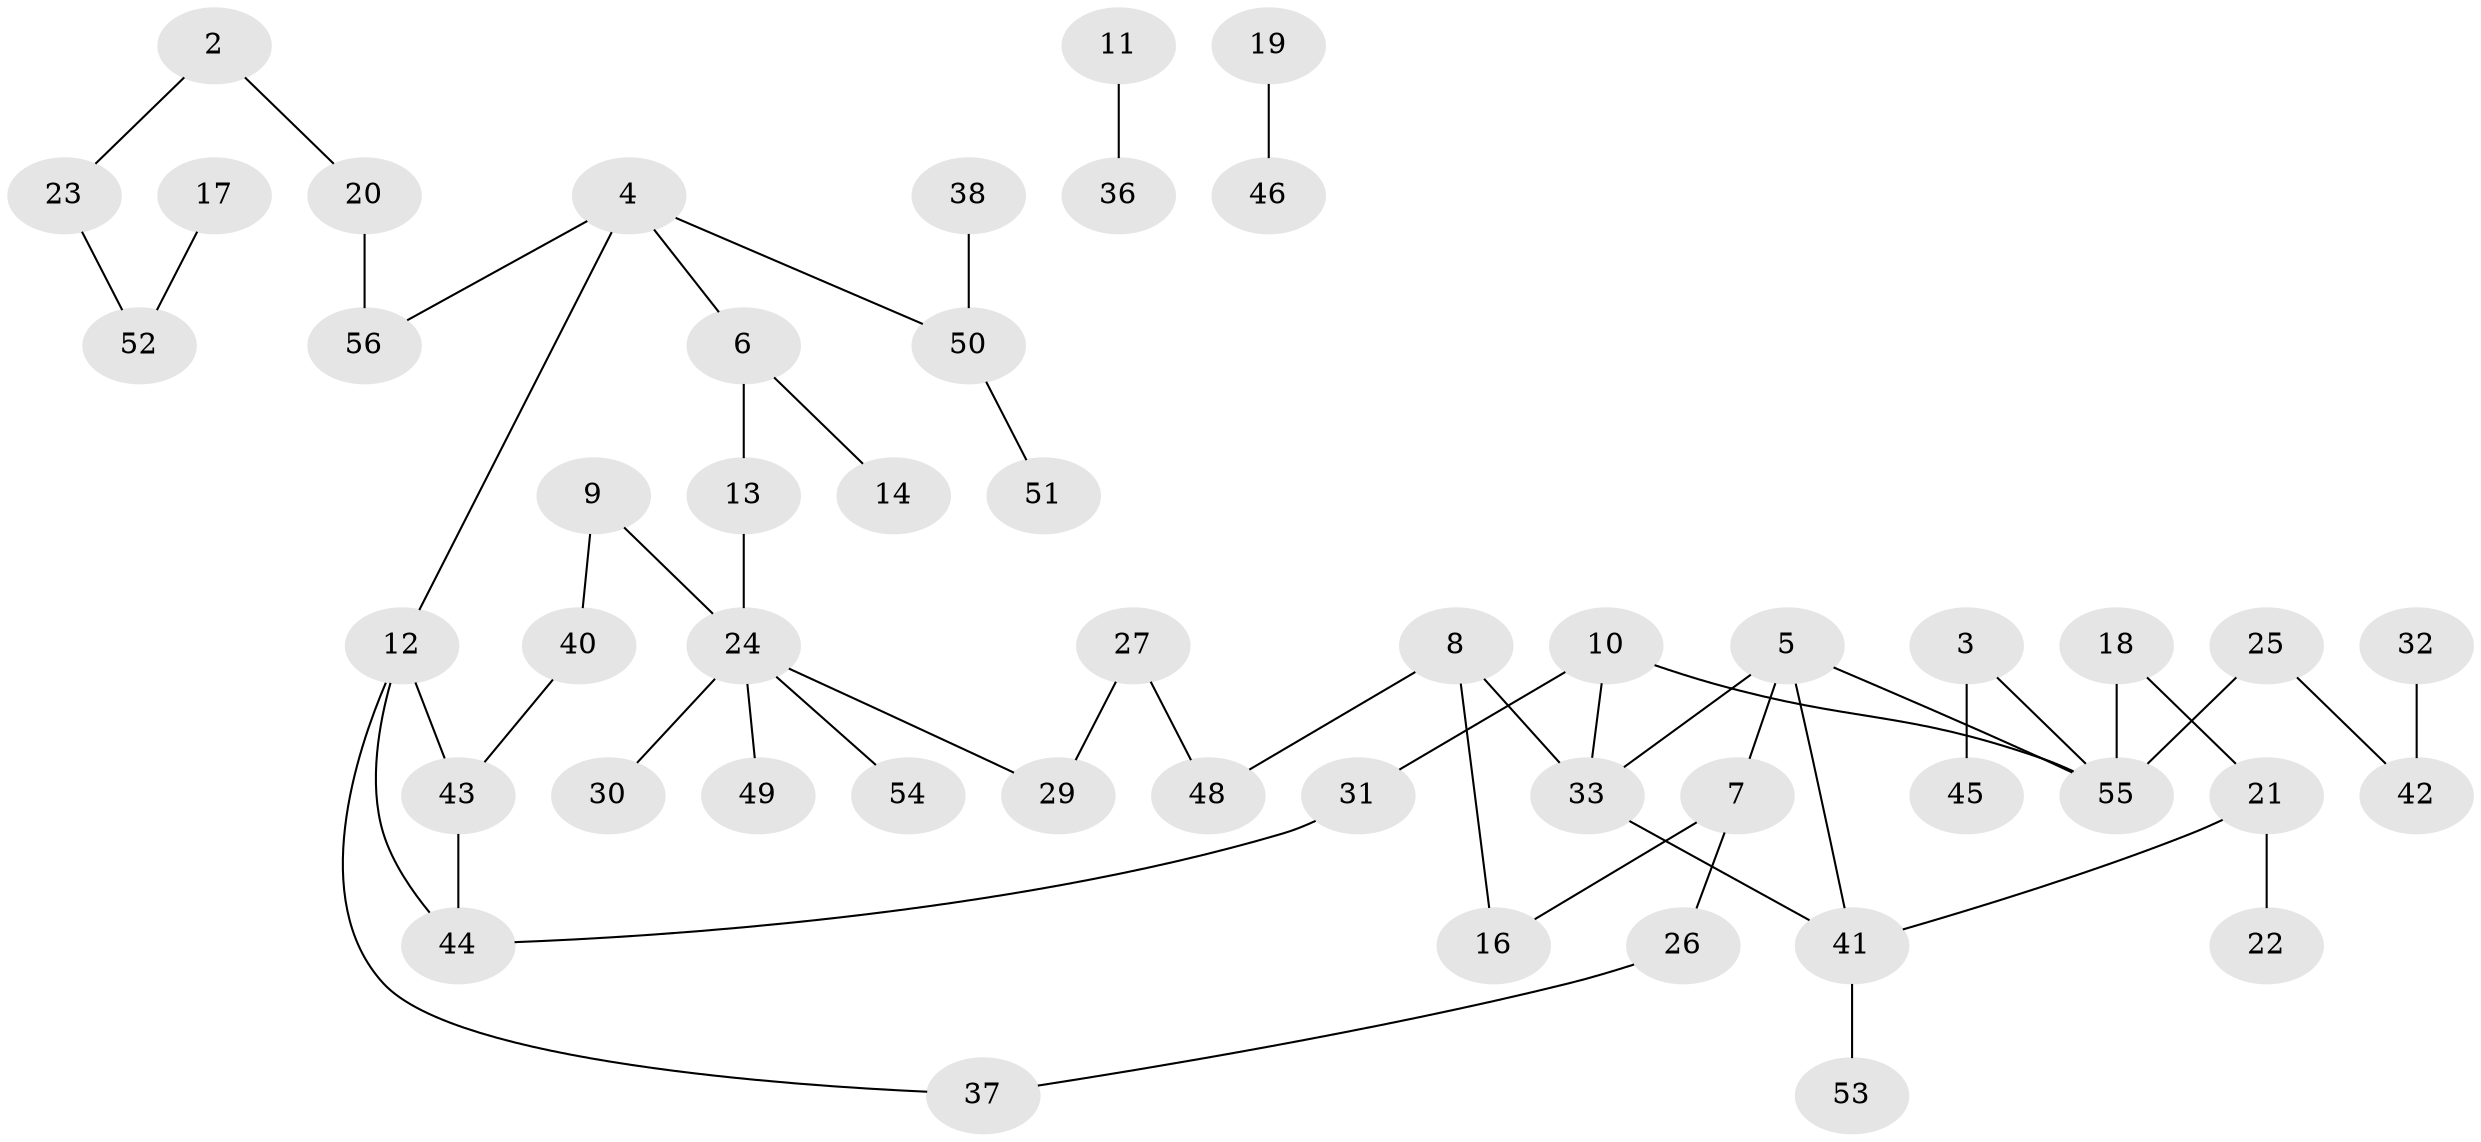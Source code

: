// original degree distribution, {0: 0.08641975308641975, 1: 0.2962962962962963, 2: 0.38271604938271603, 5: 0.037037037037037035, 4: 0.06172839506172839, 3: 0.12345679012345678, 7: 0.012345679012345678}
// Generated by graph-tools (version 1.1) at 2025/35/03/04/25 23:35:58]
// undirected, 49 vertices, 54 edges
graph export_dot {
  node [color=gray90,style=filled];
  2;
  3;
  4;
  5;
  6;
  7;
  8;
  9;
  10;
  11;
  12;
  13;
  14;
  16;
  17;
  18;
  19;
  20;
  21;
  22;
  23;
  24;
  25;
  26;
  27;
  29;
  30;
  31;
  32;
  33;
  36;
  37;
  38;
  40;
  41;
  42;
  43;
  44;
  45;
  46;
  48;
  49;
  50;
  51;
  52;
  53;
  54;
  55;
  56;
  2 -- 20 [weight=1.0];
  2 -- 23 [weight=1.0];
  3 -- 45 [weight=1.0];
  3 -- 55 [weight=1.0];
  4 -- 6 [weight=1.0];
  4 -- 12 [weight=1.0];
  4 -- 50 [weight=1.0];
  4 -- 56 [weight=1.0];
  5 -- 7 [weight=1.0];
  5 -- 33 [weight=1.0];
  5 -- 41 [weight=1.0];
  5 -- 55 [weight=1.0];
  6 -- 13 [weight=1.0];
  6 -- 14 [weight=1.0];
  7 -- 16 [weight=1.0];
  7 -- 26 [weight=1.0];
  8 -- 16 [weight=1.0];
  8 -- 33 [weight=1.0];
  8 -- 48 [weight=1.0];
  9 -- 24 [weight=2.0];
  9 -- 40 [weight=1.0];
  10 -- 31 [weight=1.0];
  10 -- 33 [weight=1.0];
  10 -- 55 [weight=1.0];
  11 -- 36 [weight=1.0];
  12 -- 37 [weight=1.0];
  12 -- 43 [weight=1.0];
  12 -- 44 [weight=1.0];
  13 -- 24 [weight=1.0];
  17 -- 52 [weight=1.0];
  18 -- 21 [weight=1.0];
  18 -- 55 [weight=1.0];
  19 -- 46 [weight=1.0];
  20 -- 56 [weight=1.0];
  21 -- 22 [weight=1.0];
  21 -- 41 [weight=1.0];
  23 -- 52 [weight=1.0];
  24 -- 29 [weight=1.0];
  24 -- 30 [weight=1.0];
  24 -- 49 [weight=1.0];
  24 -- 54 [weight=1.0];
  25 -- 42 [weight=1.0];
  25 -- 55 [weight=1.0];
  26 -- 37 [weight=1.0];
  27 -- 29 [weight=1.0];
  27 -- 48 [weight=1.0];
  31 -- 44 [weight=1.0];
  32 -- 42 [weight=1.0];
  33 -- 41 [weight=1.0];
  38 -- 50 [weight=1.0];
  40 -- 43 [weight=1.0];
  41 -- 53 [weight=1.0];
  43 -- 44 [weight=1.0];
  50 -- 51 [weight=1.0];
}
